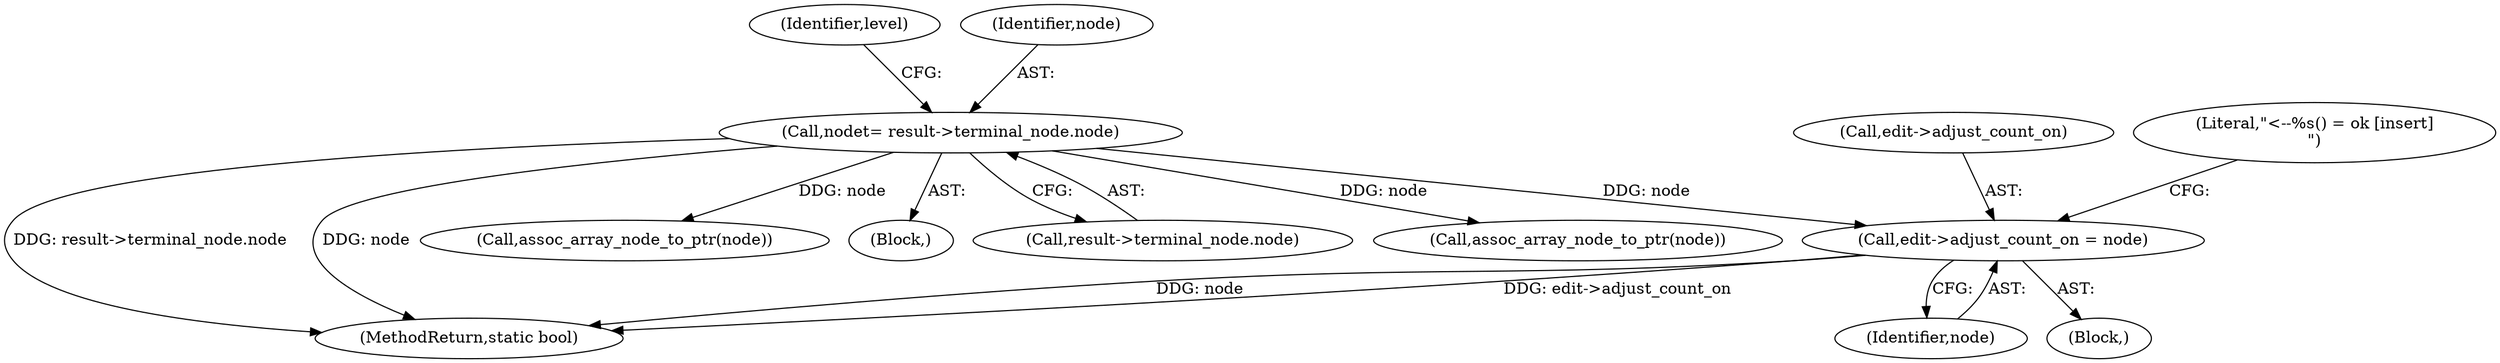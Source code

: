 digraph "0_linux_8d4a2ec1e0b41b0cf9a0c5cd4511da7f8e4f3de2@pointer" {
"1000253" [label="(Call,edit->adjust_count_on = node)"];
"1000142" [label="(Call,node\t= result->terminal_node.node)"];
"1000253" [label="(Call,edit->adjust_count_on = node)"];
"1000239" [label="(Block,)"];
"1000854" [label="(Call,assoc_array_node_to_ptr(node))"];
"1000142" [label="(Call,node\t= result->terminal_node.node)"];
"1001251" [label="(MethodReturn,static bool)"];
"1000257" [label="(Identifier,node)"];
"1000993" [label="(Call,assoc_array_node_to_ptr(node))"];
"1000254" [label="(Call,edit->adjust_count_on)"];
"1000122" [label="(Block,)"];
"1000144" [label="(Call,result->terminal_node.node)"];
"1000259" [label="(Literal,\"<--%s() = ok [insert]\n\")"];
"1000150" [label="(Identifier,level)"];
"1000143" [label="(Identifier,node)"];
"1000253" -> "1000239"  [label="AST: "];
"1000253" -> "1000257"  [label="CFG: "];
"1000254" -> "1000253"  [label="AST: "];
"1000257" -> "1000253"  [label="AST: "];
"1000259" -> "1000253"  [label="CFG: "];
"1000253" -> "1001251"  [label="DDG: edit->adjust_count_on"];
"1000253" -> "1001251"  [label="DDG: node"];
"1000142" -> "1000253"  [label="DDG: node"];
"1000142" -> "1000122"  [label="AST: "];
"1000142" -> "1000144"  [label="CFG: "];
"1000143" -> "1000142"  [label="AST: "];
"1000144" -> "1000142"  [label="AST: "];
"1000150" -> "1000142"  [label="CFG: "];
"1000142" -> "1001251"  [label="DDG: result->terminal_node.node"];
"1000142" -> "1001251"  [label="DDG: node"];
"1000142" -> "1000854"  [label="DDG: node"];
"1000142" -> "1000993"  [label="DDG: node"];
}
